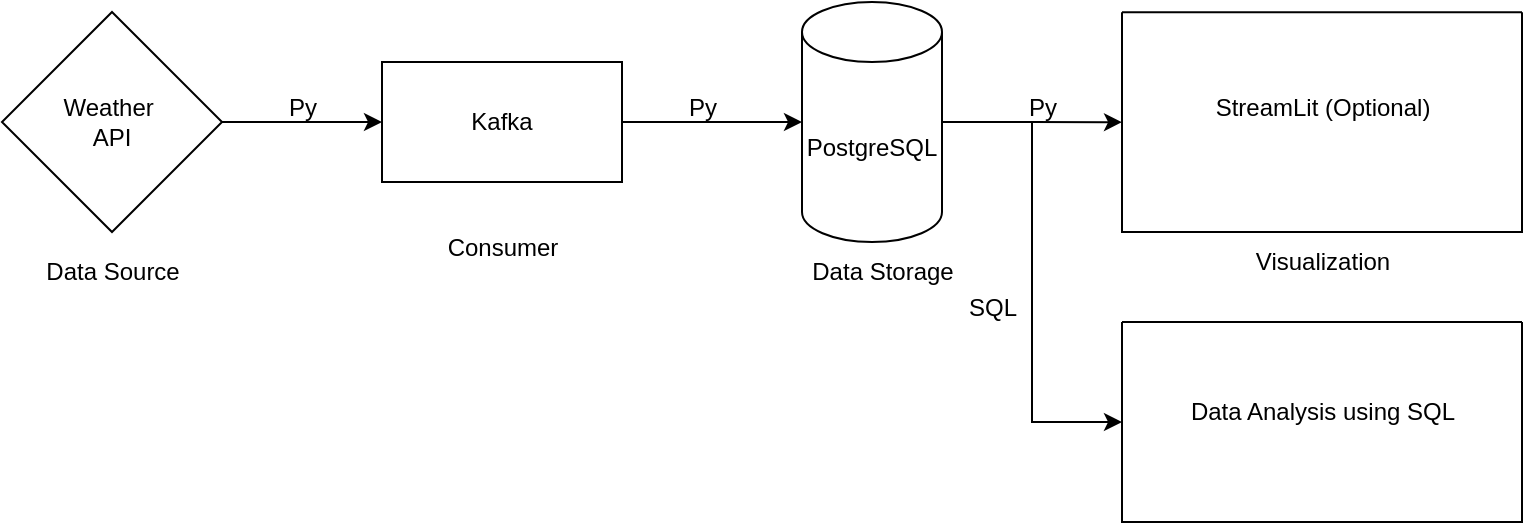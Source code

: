 <mxfile version="26.2.2">
  <diagram name="Weather_Data_Pipeline" id="jBhw1YtrVjrbStGsmivi">
    <mxGraphModel dx="1030" dy="611" grid="1" gridSize="10" guides="1" tooltips="1" connect="1" arrows="1" fold="1" page="1" pageScale="1" pageWidth="827" pageHeight="1169" math="0" shadow="0">
      <root>
        <mxCell id="0" />
        <mxCell id="1" parent="0" />
        <mxCell id="CJgDbr7jc8BNXRA43v6N-1" style="edgeStyle=orthogonalEdgeStyle;rounded=0;orthogonalLoop=1;jettySize=auto;html=1;exitX=1;exitY=0.5;exitDx=0;exitDy=0;" edge="1" parent="1" source="CJgDbr7jc8BNXRA43v6N-2" target="CJgDbr7jc8BNXRA43v6N-4">
          <mxGeometry relative="1" as="geometry">
            <mxPoint x="280" y="120" as="targetPoint" />
          </mxGeometry>
        </mxCell>
        <mxCell id="CJgDbr7jc8BNXRA43v6N-2" value="Weather&amp;nbsp;&lt;div&gt;API&lt;/div&gt;" style="rhombus;whiteSpace=wrap;html=1;" vertex="1" parent="1">
          <mxGeometry x="50" y="65" width="110" height="110" as="geometry" />
        </mxCell>
        <mxCell id="CJgDbr7jc8BNXRA43v6N-3" style="edgeStyle=orthogonalEdgeStyle;rounded=0;orthogonalLoop=1;jettySize=auto;html=1;exitX=1;exitY=0.5;exitDx=0;exitDy=0;" edge="1" parent="1" source="CJgDbr7jc8BNXRA43v6N-4" target="CJgDbr7jc8BNXRA43v6N-7">
          <mxGeometry relative="1" as="geometry">
            <mxPoint x="440" y="120" as="targetPoint" />
          </mxGeometry>
        </mxCell>
        <mxCell id="CJgDbr7jc8BNXRA43v6N-4" value="Kafka" style="rounded=0;whiteSpace=wrap;html=1;" vertex="1" parent="1">
          <mxGeometry x="240" y="90" width="120" height="60" as="geometry" />
        </mxCell>
        <mxCell id="CJgDbr7jc8BNXRA43v6N-5" style="edgeStyle=orthogonalEdgeStyle;rounded=0;orthogonalLoop=1;jettySize=auto;html=1;exitX=1;exitY=0.5;exitDx=0;exitDy=0;exitPerimeter=0;" edge="1" parent="1" source="CJgDbr7jc8BNXRA43v6N-7" target="CJgDbr7jc8BNXRA43v6N-11">
          <mxGeometry relative="1" as="geometry">
            <mxPoint x="600" y="120.167" as="targetPoint" />
          </mxGeometry>
        </mxCell>
        <mxCell id="CJgDbr7jc8BNXRA43v6N-6" style="edgeStyle=orthogonalEdgeStyle;rounded=0;orthogonalLoop=1;jettySize=auto;html=1;exitX=1;exitY=0.5;exitDx=0;exitDy=0;exitPerimeter=0;entryX=0;entryY=0.5;entryDx=0;entryDy=0;" edge="1" parent="1" source="CJgDbr7jc8BNXRA43v6N-7" target="CJgDbr7jc8BNXRA43v6N-17">
          <mxGeometry relative="1" as="geometry" />
        </mxCell>
        <mxCell id="CJgDbr7jc8BNXRA43v6N-7" value="PostgreSQL" style="shape=cylinder3;whiteSpace=wrap;html=1;boundedLbl=1;backgroundOutline=1;size=15;" vertex="1" parent="1">
          <mxGeometry x="450" y="60" width="70" height="120" as="geometry" />
        </mxCell>
        <mxCell id="CJgDbr7jc8BNXRA43v6N-8" value="Data Source" style="text;html=1;align=center;verticalAlign=middle;resizable=0;points=[];autosize=1;strokeColor=none;fillColor=none;" vertex="1" parent="1">
          <mxGeometry x="60" y="180" width="90" height="30" as="geometry" />
        </mxCell>
        <mxCell id="CJgDbr7jc8BNXRA43v6N-9" value="Consumer" style="text;html=1;align=center;verticalAlign=middle;resizable=0;points=[];autosize=1;strokeColor=none;fillColor=none;" vertex="1" parent="1">
          <mxGeometry x="260" y="168" width="80" height="30" as="geometry" />
        </mxCell>
        <mxCell id="CJgDbr7jc8BNXRA43v6N-10" value="Data Storage" style="text;html=1;align=center;verticalAlign=middle;resizable=0;points=[];autosize=1;strokeColor=none;fillColor=none;" vertex="1" parent="1">
          <mxGeometry x="445" y="180" width="90" height="30" as="geometry" />
        </mxCell>
        <mxCell id="CJgDbr7jc8BNXRA43v6N-11" value="" style="swimlane;startSize=0;" vertex="1" parent="1">
          <mxGeometry x="610" y="65.17" width="200" height="109.83" as="geometry">
            <mxRectangle x="610" y="65.17" width="50" height="40" as="alternateBounds" />
          </mxGeometry>
        </mxCell>
        <mxCell id="CJgDbr7jc8BNXRA43v6N-12" value="StreamLit (Optional)" style="text;html=1;align=center;verticalAlign=middle;resizable=0;points=[];autosize=1;strokeColor=none;fillColor=none;" vertex="1" parent="1">
          <mxGeometry x="645" y="98" width="130" height="30" as="geometry" />
        </mxCell>
        <mxCell id="CJgDbr7jc8BNXRA43v6N-13" value="Visualization" style="text;html=1;align=center;verticalAlign=middle;resizable=0;points=[];autosize=1;strokeColor=none;fillColor=none;" vertex="1" parent="1">
          <mxGeometry x="665" y="175" width="90" height="30" as="geometry" />
        </mxCell>
        <mxCell id="CJgDbr7jc8BNXRA43v6N-14" value="Py" style="text;html=1;align=center;verticalAlign=middle;resizable=0;points=[];autosize=1;strokeColor=none;fillColor=none;" vertex="1" parent="1">
          <mxGeometry x="180" y="98" width="40" height="30" as="geometry" />
        </mxCell>
        <mxCell id="CJgDbr7jc8BNXRA43v6N-15" value="Py" style="text;html=1;align=center;verticalAlign=middle;resizable=0;points=[];autosize=1;strokeColor=none;fillColor=none;" vertex="1" parent="1">
          <mxGeometry x="380" y="98" width="40" height="30" as="geometry" />
        </mxCell>
        <mxCell id="CJgDbr7jc8BNXRA43v6N-16" value="Py" style="text;html=1;align=center;verticalAlign=middle;resizable=0;points=[];autosize=1;strokeColor=none;fillColor=none;" vertex="1" parent="1">
          <mxGeometry x="550" y="98" width="40" height="30" as="geometry" />
        </mxCell>
        <mxCell id="CJgDbr7jc8BNXRA43v6N-17" value="" style="swimlane;startSize=0;" vertex="1" parent="1">
          <mxGeometry x="610" y="220" width="200" height="100" as="geometry" />
        </mxCell>
        <mxCell id="CJgDbr7jc8BNXRA43v6N-18" value="Data Analysis using SQL" style="text;html=1;align=center;verticalAlign=middle;resizable=0;points=[];autosize=1;strokeColor=none;fillColor=none;" vertex="1" parent="CJgDbr7jc8BNXRA43v6N-17">
          <mxGeometry x="20" y="30" width="160" height="30" as="geometry" />
        </mxCell>
        <mxCell id="CJgDbr7jc8BNXRA43v6N-19" value="SQL" style="text;html=1;align=center;verticalAlign=middle;resizable=0;points=[];autosize=1;strokeColor=none;fillColor=none;" vertex="1" parent="1">
          <mxGeometry x="520" y="198" width="50" height="30" as="geometry" />
        </mxCell>
      </root>
    </mxGraphModel>
  </diagram>
</mxfile>
